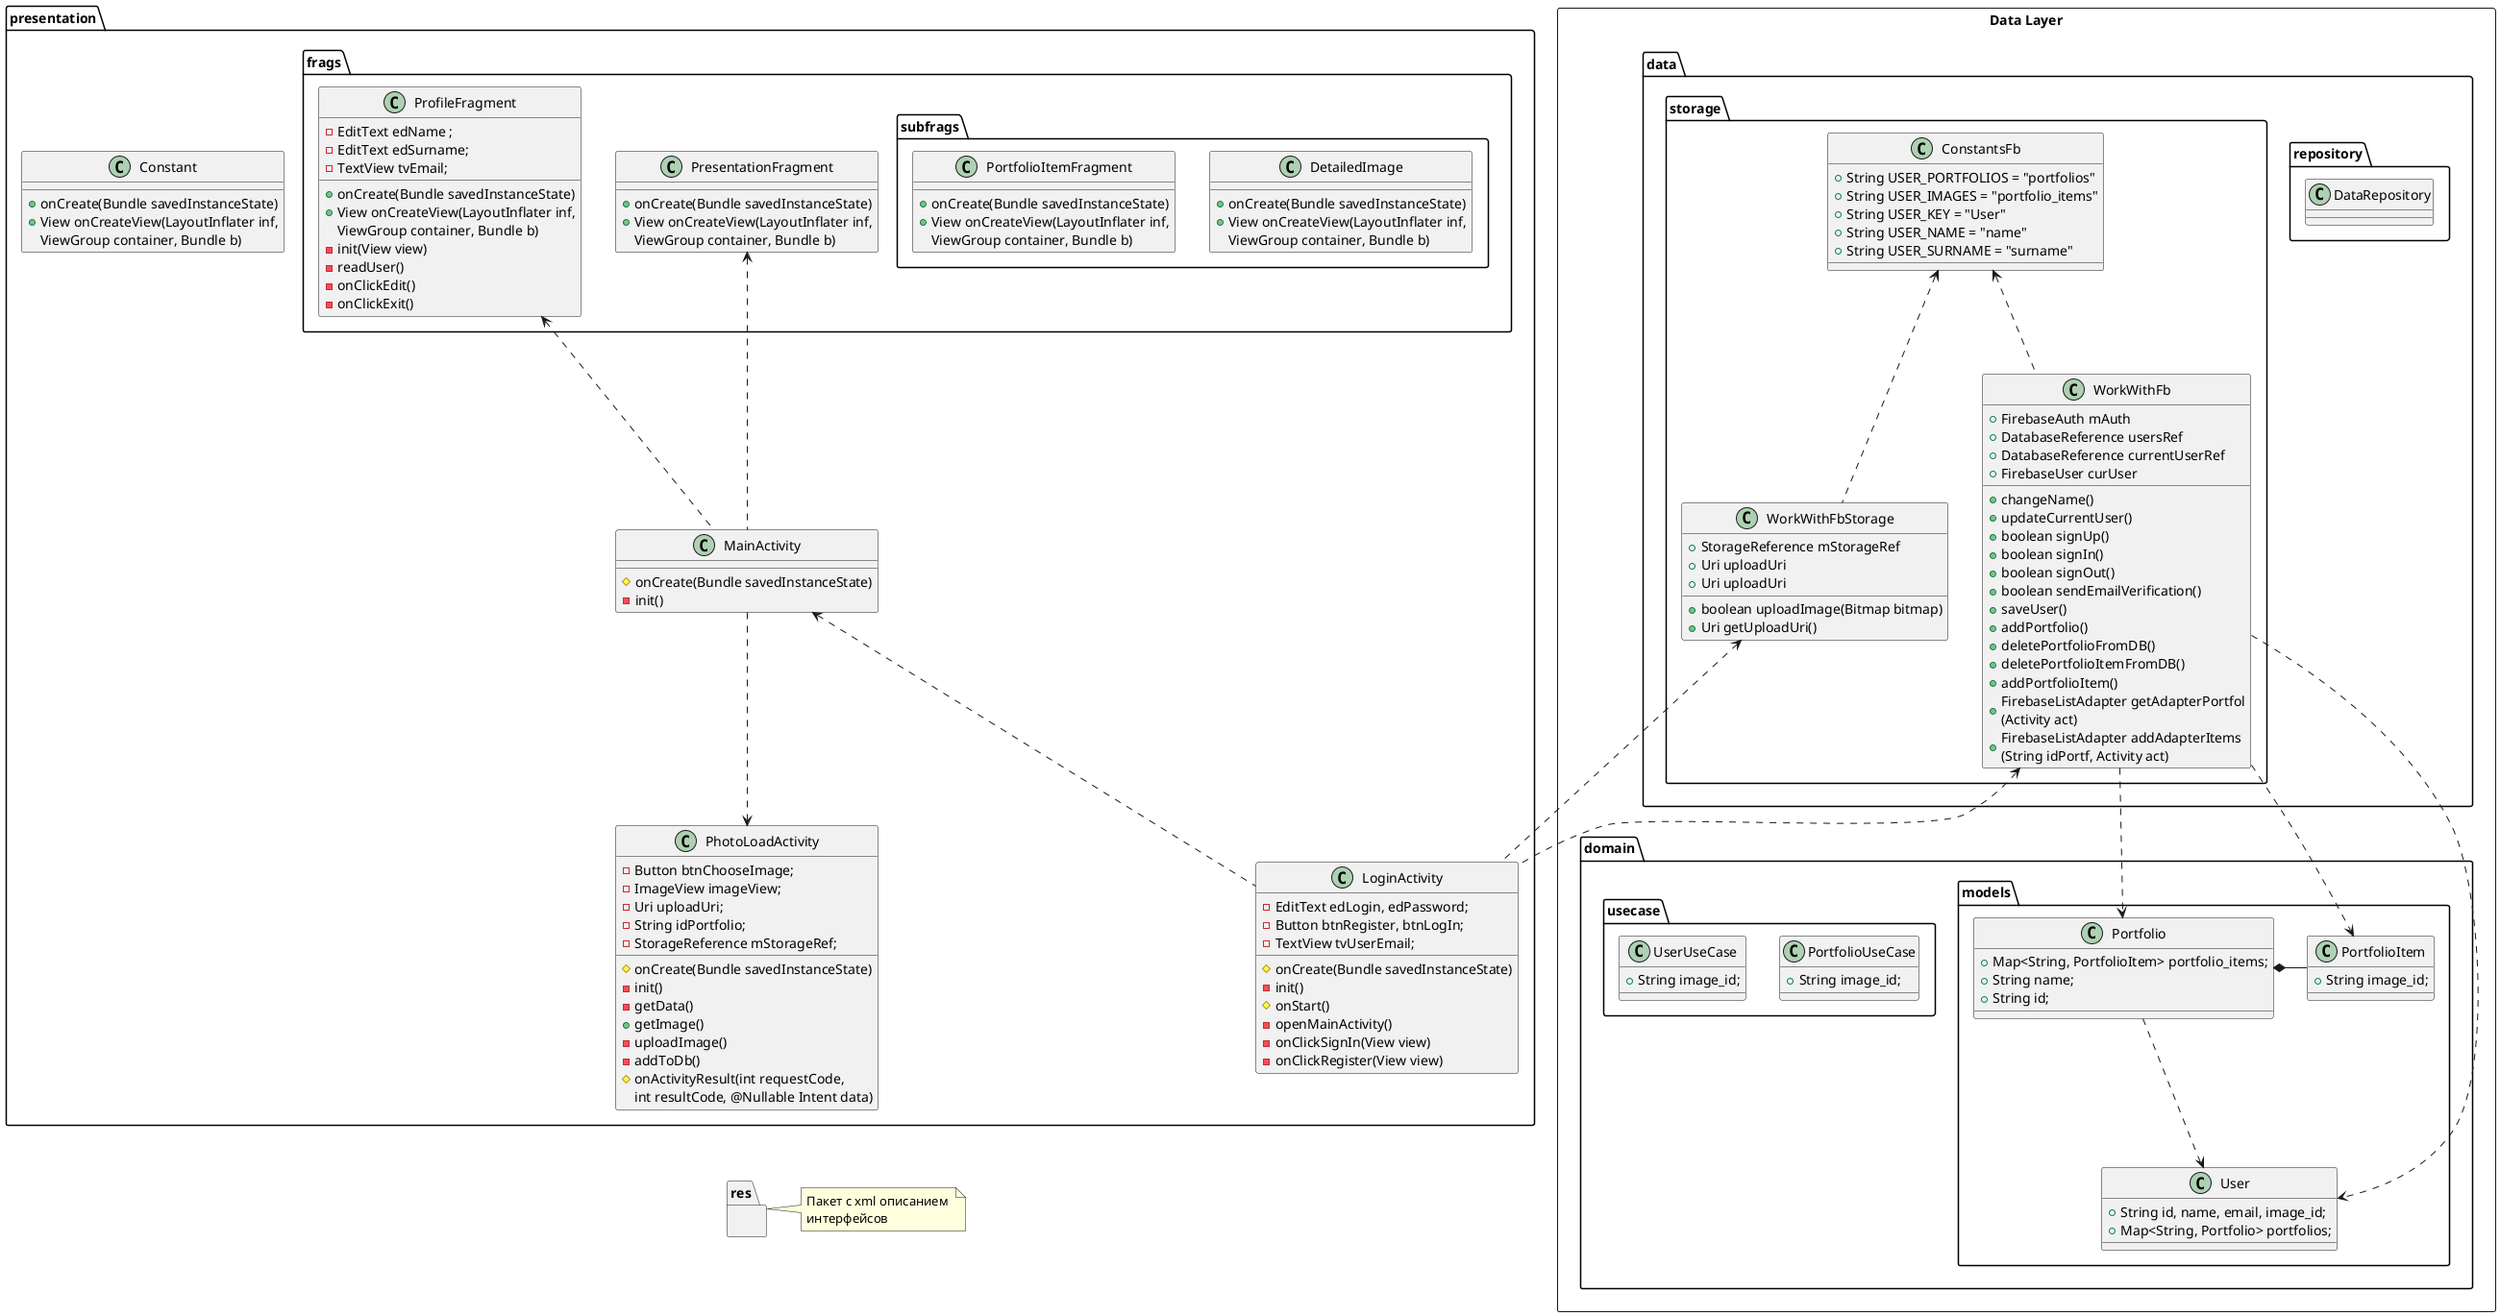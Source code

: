 @startuml
'https://plantuml.com/class-diagram
'Разделение на 4 страницы
'page 1x2
'skinparam pageMargin 10

package "presentation" {
   package "frags" {
       class PresentationFragment {
           +onCreate(Bundle savedInstanceState)
           +View onCreateView(LayoutInflater inf,
           ViewGroup container, Bundle b)
       }

       class ProfileFragment {
           -EditText edName ;
           -EditText edSurname;
           -TextView tvEmail;
           +onCreate(Bundle savedInstanceState)
           +View onCreateView(LayoutInflater inf,
           ViewGroup container, Bundle b)
           -init(View view)
           -readUser()
           -onClickEdit()
           -onClickExit()
       }

          package "subfrags" {
              class DetailedImage {
                  +onCreate(Bundle savedInstanceState)
                  +View onCreateView(LayoutInflater inf,
                  ViewGroup container, Bundle b)
              }

              class PortfolioItemFragment {
                  +onCreate(Bundle savedInstanceState)
                  +View onCreateView(LayoutInflater inf,
                  ViewGroup container, Bundle b)
              }
          }
   }

   class Constant {
       +onCreate(Bundle savedInstanceState)
       +View onCreateView(LayoutInflater inf,
       ViewGroup container, Bundle b)
   }

   class LoginActivity{
       -EditText edLogin, edPassword;
       -Button btnRegister, btnLogIn;
       -TextView tvUserEmail;
       #onCreate(Bundle savedInstanceState)
       -init()
       #onStart()
       -openMainActivity()
       -onClickSignIn(View view)
       -onClickRegister(View view)
   }

   class MainActivity{
       #onCreate(Bundle savedInstanceState)
       -init()
   }

   class PhotoLoadActivity{
       -Button btnChooseImage;
       -ImageView imageView;
       -Uri uploadUri;
       -String idPortfolio;
       -StorageReference mStorageRef;
       #onCreate(Bundle savedInstanceState)
       -init()
       -getData()
       +getImage()
       -uploadImage()
       -addToDb()
       #onActivityResult(int requestCode,
       int resultCode, @Nullable Intent data)
   }

   MainActivity <.. LoginActivity
   MainActivity ..> PhotoLoadActivity

   ProfileFragment <.. MainActivity
   PresentationFragment <.. MainActivity
}

package "Data Layer" <<Rectangle>>{
    package "data"  {
        package "repository" {
            class DataRepository{
            }
        }

        package "storage"  {
            class ConstantsFb{
                +String USER_PORTFOLIOS = "portfolios"
                +String USER_IMAGES = "portfolio_items"
                +String USER_KEY = "User"
                +String USER_NAME = "name"
                +String USER_SURNAME = "surname"
            }

            class WorkWithFb {
                +FirebaseAuth mAuth
                +DatabaseReference usersRef
                +DatabaseReference currentUserRef
                +FirebaseUser curUser
                +changeName()
                +updateCurrentUser()
                +boolean signUp()
                +boolean signIn()
                +boolean signOut()
                +boolean sendEmailVerification()
                +saveUser()
                +addPortfolio()
                +deletePortfolioFromDB()
                +deletePortfolioItemFromDB()
                +addPortfolioItem()
                +FirebaseListAdapter getAdapterPortfol\n(Activity act)
                +FirebaseListAdapter addAdapterItems\n(String idPortf, Activity act)
            }

            class WorkWithFbStorage{
                +StorageReference mStorageRef
                +Uri uploadUri
                +Uri uploadUri
                +boolean uploadImage(Bitmap bitmap)
                +Uri getUploadUri()
            }

            ConstantsFb <.. WorkWithFb
            ConstantsFb <.. WorkWithFbStorage
        }
    }

    package "domain"{
        package "models" {
            class User {
                    + String id, name, email, image_id;
                    + Map<String, Portfolio> portfolios;
            }

            class Portfolio {
                + Map<String, PortfolioItem> portfolio_items;
                + String name;
                + String id;
            }

            class PortfolioItem {
                + String image_id;
            }
            Portfolio ..> User
            Portfolio *- PortfolioItem
        }

        package "usecase" {
            class PortfolioUseCase {
                + String image_id;
            }

            class UserUseCase {
                + String image_id;
            }
        }
    }

    WorkWithFb ..> Portfolio
    WorkWithFb ..> PortfolioItem
    WorkWithFb ..> User

    WorkWithFb <.. LoginActivity
    WorkWithFbStorage <.. LoginActivity
}



    package "res" {

    }

    note right of res : Пакет с xml описанием \nинтерфейсов


PhotoLoadActivity <..[hidden] res



@enduml